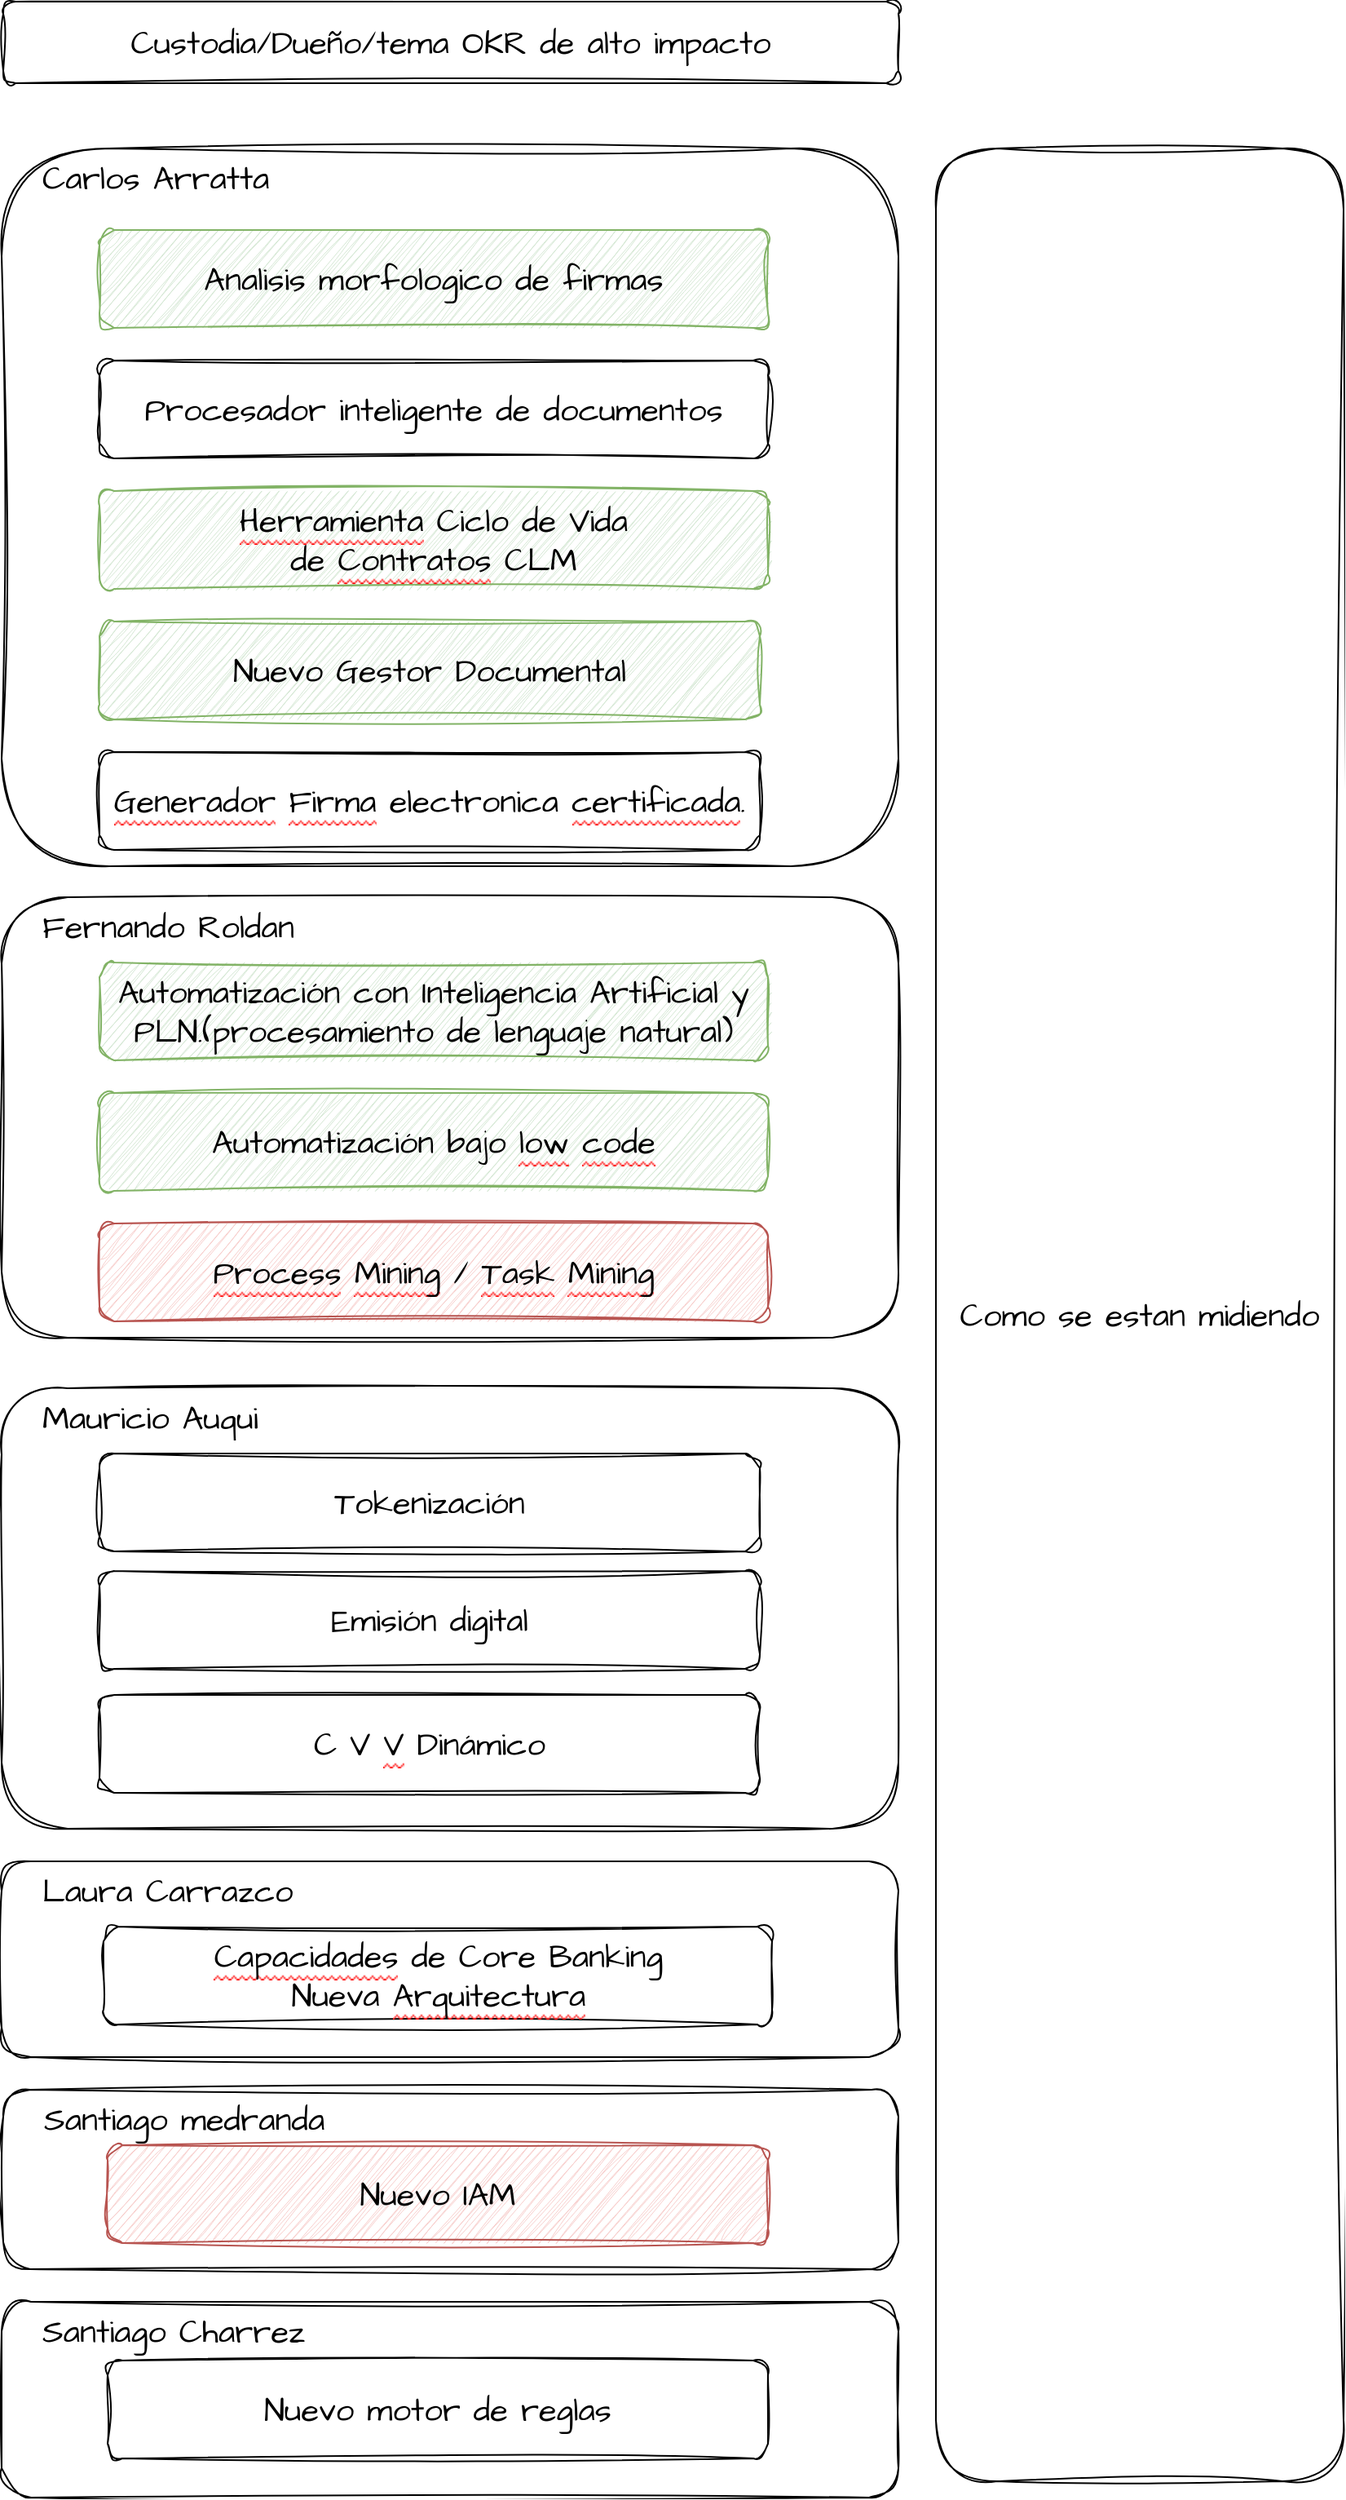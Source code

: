 <mxfile version="20.8.5" type="github" pages="2">
  <diagram id="6qL_FKRn-VJSjgMeZuZw" name="Custodia">
    <mxGraphModel dx="1940" dy="2104" grid="1" gridSize="10" guides="1" tooltips="1" connect="1" arrows="1" fold="1" page="1" pageScale="1" pageWidth="850" pageHeight="1100" math="0" shadow="0">
      <root>
        <mxCell id="0" />
        <mxCell id="1" parent="0" />
        <mxCell id="zCHwmClxqehuHZnsHQMJ-31" value="Santiago Charrez" style="rounded=1;whiteSpace=wrap;html=1;sketch=1;hachureGap=4;jiggle=2;curveFitting=1;fontFamily=Architects Daughter;fontSource=https%3A%2F%2Ffonts.googleapis.com%2Fcss%3Ffamily%3DArchitects%2BDaughter;fontSize=20;labelBackgroundColor=none;fillColor=default;strokeColor=default;align=left;verticalAlign=top;fontColor=#000000;spacingLeft=23;" parent="1" vertex="1">
          <mxGeometry x="20" y="330" width="550" height="120" as="geometry" />
        </mxCell>
        <mxCell id="zCHwmClxqehuHZnsHQMJ-27" value="Santiago medranda" style="rounded=1;whiteSpace=wrap;html=1;sketch=1;hachureGap=4;jiggle=2;curveFitting=1;fontFamily=Architects Daughter;fontSource=https%3A%2F%2Ffonts.googleapis.com%2Fcss%3Ffamily%3DArchitects%2BDaughter;fontSize=20;labelBackgroundColor=none;fillColor=default;strokeColor=default;align=left;verticalAlign=top;fontColor=#000000;spacingLeft=23;" parent="1" vertex="1">
          <mxGeometry x="21" y="200" width="549" height="110" as="geometry" />
        </mxCell>
        <mxCell id="zCHwmClxqehuHZnsHQMJ-26" value="Laura Carrazco" style="rounded=1;whiteSpace=wrap;html=1;sketch=1;hachureGap=4;jiggle=2;curveFitting=1;fontFamily=Architects Daughter;fontSource=https%3A%2F%2Ffonts.googleapis.com%2Fcss%3Ffamily%3DArchitects%2BDaughter;fontSize=20;labelBackgroundColor=none;fillColor=default;strokeColor=default;align=left;verticalAlign=top;fontColor=#000000;spacingLeft=23;" parent="1" vertex="1">
          <mxGeometry x="20" y="60" width="550" height="120" as="geometry" />
        </mxCell>
        <mxCell id="zCHwmClxqehuHZnsHQMJ-32" value="Mauricio Auqui" style="rounded=1;whiteSpace=wrap;html=1;sketch=1;hachureGap=4;jiggle=2;curveFitting=1;fontFamily=Architects Daughter;fontSource=https%3A%2F%2Ffonts.googleapis.com%2Fcss%3Ffamily%3DArchitects%2BDaughter;fontSize=20;fontColor=#000000;labelBackgroundColor=none;verticalAlign=top;align=left;spacingLeft=23;" parent="1" vertex="1">
          <mxGeometry x="20" y="-230" width="550" height="270" as="geometry" />
        </mxCell>
        <mxCell id="zCHwmClxqehuHZnsHQMJ-23" value="Fernando Roldan" style="rounded=1;whiteSpace=wrap;html=1;sketch=1;hachureGap=4;jiggle=2;curveFitting=1;fontFamily=Architects Daughter;fontSource=https%3A%2F%2Ffonts.googleapis.com%2Fcss%3Ffamily%3DArchitects%2BDaughter;fontSize=20;labelBackgroundColor=none;verticalAlign=top;align=left;fontColor=#000000;spacingLeft=23;" parent="1" vertex="1">
          <mxGeometry x="20" y="-531" width="550" height="270" as="geometry" />
        </mxCell>
        <mxCell id="zCHwmClxqehuHZnsHQMJ-18" value="Carlos Arratta" style="rounded=1;whiteSpace=wrap;html=1;sketch=1;hachureGap=4;jiggle=2;curveFitting=1;fontFamily=Architects Daughter;fontSource=https%3A%2F%2Ffonts.googleapis.com%2Fcss%3Ffamily%3DArchitects%2BDaughter;fontSize=20;fontColor=#000000;labelBackgroundColor=none;verticalAlign=top;align=left;spacingLeft=23;" parent="1" vertex="1">
          <mxGeometry x="20" y="-990" width="550" height="440" as="geometry" />
        </mxCell>
        <mxCell id="zCHwmClxqehuHZnsHQMJ-1" value="Analisis morfologico de firmas" style="rounded=1;whiteSpace=wrap;html=1;sketch=1;hachureGap=4;jiggle=2;curveFitting=1;fontFamily=Architects Daughter;fontSource=https%3A%2F%2Ffonts.googleapis.com%2Fcss%3Ffamily%3DArchitects%2BDaughter;fontSize=20;labelBackgroundColor=none;fillColor=#d5e8d4;strokeColor=#82b366;" parent="1" vertex="1">
          <mxGeometry x="80" y="-940" width="410" height="60" as="geometry" />
        </mxCell>
        <mxCell id="zCHwmClxqehuHZnsHQMJ-2" value="Procesador inteligente de documentos" style="text;whiteSpace=wrap;html=1;fontSize=20;fontFamily=Architects Daughter;align=center;verticalAlign=middle;fillColor=default;strokeColor=default;rounded=1;sketch=1;hachureGap=4;jiggle=2;curveFitting=1;fontSource=https%3A%2F%2Ffonts.googleapis.com%2Fcss%3Ffamily%3DArchitects%2BDaughter;fontColor=#000000;labelBackgroundColor=none;" parent="1" vertex="1">
          <mxGeometry x="80" y="-860" width="410" height="60" as="geometry" />
        </mxCell>
        <mxCell id="zCHwmClxqehuHZnsHQMJ-3" value="&lt;span style=&quot;margin: 0px; padding: 0.01px 0px 0px; user-select: text; -webkit-user-drag: none; -webkit-tap-highlight-color: transparent; touch-action: pan-x pan-y; font-variant-numeric: normal; font-variant-east-asian: normal; letter-spacing: 0px; text-align: left; font-size: 20px; font-kerning: none; line-height: 10px; vertical-align: -0.01px;&quot; lang=&quot;EN-US&quot; class=&quot;TextRun SCXP16540684 BCX0&quot; data-contrast=&quot;none&quot; data-usefontface=&quot;false&quot;&gt;&lt;span style=&quot;margin: 0px; padding: 0px; user-select: text; -webkit-user-drag: none; -webkit-tap-highlight-color: transparent; touch-action: pan-x pan-y; background-repeat: repeat-x; background-position: left bottom; background-image: url(&amp;quot;data:image/gif;base64,R0lGODlhBQAEAJECAP////8AAAAAAAAAACH5BAEAAAIALAAAAAAFAAQAAAIIlGAXCCHrTCgAOw==&amp;quot;); border-bottom: 1px solid transparent; vertical-align: 0.01px; line-height: 0px; position: relative; font-size: 20px;&quot; class=&quot;SpellingError SCXP16540684 BCX0&quot;&gt;Herramienta&lt;/span&gt;&lt;/span&gt;&lt;span style=&quot;margin: 0px; padding: 0.01px 0px 0px; user-select: text; -webkit-user-drag: none; -webkit-tap-highlight-color: transparent; touch-action: pan-x pan-y; font-variant-numeric: normal; font-variant-east-asian: normal; letter-spacing: 0px; text-align: left; font-size: 20px; font-kerning: none; line-height: 10px; vertical-align: -0.01px;&quot; lang=&quot;EN-US&quot; class=&quot;TextRun SCXP16540684 BCX0&quot; data-contrast=&quot;none&quot; data-usefontface=&quot;false&quot;&gt;&lt;span style=&quot;margin: 0px; padding: 0px; user-select: text; -webkit-user-drag: none; -webkit-tap-highlight-color: transparent; touch-action: pan-x pan-y; vertical-align: 0.01px; line-height: 0px; position: relative; font-size: 20px;&quot; class=&quot;NormalTextRun SCXP16540684 BCX0&quot;&gt;&amp;nbsp;&lt;/span&gt;&lt;/span&gt;&lt;span style=&quot;margin: 0px; padding: 0.01px 0px 0px; user-select: text; -webkit-user-drag: none; -webkit-tap-highlight-color: transparent; touch-action: pan-x pan-y; font-variant-numeric: normal; font-variant-east-asian: normal; letter-spacing: 0px; text-align: left; font-size: 20px; font-kerning: none; line-height: 10px; vertical-align: -0.01px;&quot; lang=&quot;EN-US&quot; class=&quot;TextRun SCXP16540684 BCX0&quot; data-contrast=&quot;none&quot; data-usefontface=&quot;false&quot;&gt;&lt;span style=&quot;margin: 0px; padding: 0px; user-select: text; -webkit-user-drag: none; -webkit-tap-highlight-color: transparent; touch-action: pan-x pan-y; vertical-align: 0.01px; line-height: 0px; position: relative; font-size: 20px;&quot; class=&quot;NormalTextRun SCXP16540684 BCX0&quot;&gt;Ciclo&lt;/span&gt;&lt;/span&gt;&lt;span style=&quot;margin: 0px; padding: 0.01px 0px 0px; user-select: text; -webkit-user-drag: none; -webkit-tap-highlight-color: transparent; touch-action: pan-x pan-y; font-variant-numeric: normal; font-variant-east-asian: normal; letter-spacing: 0px; text-align: left; font-size: 20px; font-kerning: none; line-height: 10px; vertical-align: -0.01px;&quot; lang=&quot;EN-US&quot; class=&quot;TextRun SCXP16540684 BCX0&quot; data-contrast=&quot;none&quot; data-usefontface=&quot;false&quot;&gt;&lt;span style=&quot;margin: 0px; padding: 0px; user-select: text; -webkit-user-drag: none; -webkit-tap-highlight-color: transparent; touch-action: pan-x pan-y; vertical-align: 0.01px; line-height: 0px; position: relative; font-size: 20px;&quot; class=&quot;NormalTextRun SCXP16540684 BCX0&quot;&gt;&amp;nbsp;de Vida de&amp;nbsp;&lt;/span&gt;&lt;span style=&quot;margin: 0px; padding: 0px; user-select: text; -webkit-user-drag: none; -webkit-tap-highlight-color: transparent; touch-action: pan-x pan-y; background-repeat: repeat-x; background-position: left bottom; background-image: url(&amp;quot;data:image/gif;base64,R0lGODlhBQAEAJECAP////8AAAAAAAAAACH5BAEAAAIALAAAAAAFAAQAAAIIlGAXCCHrTCgAOw==&amp;quot;); border-bottom: 1px solid transparent; vertical-align: 0.01px; line-height: 0px; position: relative; font-size: 20px;&quot; class=&quot;SpellingError SCXP16540684 BCX0&quot;&gt;Contratos&lt;/span&gt;&lt;span style=&quot;margin: 0px; padding: 0px; user-select: text; -webkit-user-drag: none; -webkit-tap-highlight-color: transparent; touch-action: pan-x pan-y; vertical-align: 0.01px; line-height: 0px; position: relative; font-size: 20px;&quot; class=&quot;NormalTextRun SCXP16540684 BCX0&quot;&gt;&amp;nbsp;CLM&lt;/span&gt;&lt;/span&gt;&lt;span style=&quot;margin: 0px; padding: 0px; user-select: text; -webkit-user-drag: none; -webkit-tap-highlight-color: transparent; touch-action: pan-x pan-y; text-align: left; font-size: 20px; line-height: 0px;&quot; class=&quot;EOP SCXP16540684 BCX0&quot;&gt;​&lt;/span&gt;" style="rounded=1;whiteSpace=wrap;html=1;sketch=1;hachureGap=4;jiggle=2;curveFitting=1;fontFamily=Architects Daughter;fontSource=https%3A%2F%2Ffonts.googleapis.com%2Fcss%3Ffamily%3DArchitects%2BDaughter;fontSize=20;labelBackgroundColor=none;fillColor=#d5e8d4;strokeColor=#82b366;" parent="1" vertex="1">
          <mxGeometry x="80" y="-780" width="410" height="60" as="geometry" />
        </mxCell>
        <mxCell id="zCHwmClxqehuHZnsHQMJ-4" value="&lt;span style=&quot;border-color: var(--border-color); font-variant-numeric: normal; font-variant-east-asian: normal; letter-spacing: 0px; margin: 0px; padding: 0.01px 0px 0px; user-select: text; -webkit-user-drag: none; -webkit-tap-highlight-color: transparent; touch-action: pan-x pan-y; text-align: left; font-size: 20px; font-kerning: none; line-height: 10px; vertical-align: -0.01px;&quot; lang=&quot;ES-ES&quot; class=&quot;TextRun SCXP204502447 BCX0&quot; data-contrast=&quot;none&quot; data-usefontface=&quot;false&quot;&gt;&lt;span style=&quot;border-color: var(--border-color); margin: 0px; padding: 0px; user-select: text; -webkit-user-drag: none; -webkit-tap-highlight-color: transparent; touch-action: pan-x pan-y; vertical-align: 0.01px; line-height: 0px; position: relative; font-size: 20px;&quot; class=&quot;NormalTextRun SCXP204502447 BCX0&quot;&gt;Automatización con Inteligencia Artificial y PLN.(procesamiento de lenguaje natural)&lt;/span&gt;&lt;/span&gt;&lt;span style=&quot;border-color: var(--border-color); margin: 0px; padding: 0px; user-select: text; -webkit-user-drag: none; -webkit-tap-highlight-color: transparent; touch-action: pan-x pan-y; text-align: left; font-size: 20px; line-height: 0px;&quot; class=&quot;EOP SCXP204502447 BCX0&quot;&gt;​&lt;/span&gt;" style="rounded=1;whiteSpace=wrap;html=1;sketch=1;hachureGap=4;jiggle=2;curveFitting=1;fontFamily=Architects Daughter;fontSource=https%3A%2F%2Ffonts.googleapis.com%2Fcss%3Ffamily%3DArchitects%2BDaughter;fontSize=20;labelBackgroundColor=none;fillColor=#d5e8d4;strokeColor=#82b366;" parent="1" vertex="1">
          <mxGeometry x="80" y="-491" width="410" height="60" as="geometry" />
        </mxCell>
        <mxCell id="zCHwmClxqehuHZnsHQMJ-5" value="&lt;span style=&quot;border-color: var(--border-color); font-variant-numeric: normal; font-variant-east-asian: normal; letter-spacing: 0px; margin: 0px; padding: 0.01px 0px 0px; user-select: text; -webkit-user-drag: none; -webkit-tap-highlight-color: transparent; touch-action: pan-x pan-y; text-align: left; font-size: 20px; font-kerning: none; line-height: 10px; vertical-align: -0.01px;&quot; lang=&quot;ES-ES&quot; class=&quot;TextRun SCXP37964244 BCX0&quot; data-contrast=&quot;none&quot; data-usefontface=&quot;false&quot;&gt;&lt;span style=&quot;border-color: var(--border-color); margin: 0px; padding: 0px; user-select: text; -webkit-user-drag: none; -webkit-tap-highlight-color: transparent; touch-action: pan-x pan-y; vertical-align: 0.01px; line-height: 0px; position: relative; font-size: 20px;&quot; class=&quot;NormalTextRun SCXP37964244 BCX0&quot;&gt;Automatización bajo&lt;span style=&quot;border-color: var(--border-color); font-size: 20px;&quot;&gt;&amp;nbsp;&lt;/span&gt;&lt;/span&gt;&lt;/span&gt;&lt;span style=&quot;border-color: var(--border-color); font-variant-numeric: normal; font-variant-east-asian: normal; letter-spacing: 0px; margin: 0px; padding: 0.01px 0px 0px; user-select: text; -webkit-user-drag: none; -webkit-tap-highlight-color: transparent; touch-action: pan-x pan-y; text-align: left; font-size: 20px; font-kerning: none; line-height: 10px; vertical-align: -0.01px;&quot; lang=&quot;ES-ES&quot; class=&quot;TextRun SCXP37964244 BCX0&quot; data-contrast=&quot;none&quot; data-usefontface=&quot;false&quot;&gt;&lt;span style=&quot;border-bottom: 1px solid transparent; margin: 0px; padding: 0px; user-select: text; -webkit-user-drag: none; -webkit-tap-highlight-color: transparent; touch-action: pan-x pan-y; background-repeat: repeat-x; background-position: left bottom; background-image: url(&amp;quot;data:image/gif;base64,R0lGODlhBQAEAJECAP////8AAAAAAAAAACH5BAEAAAIALAAAAAAFAAQAAAIIlGAXCCHrTCgAOw==&amp;quot;); vertical-align: 0.01px; line-height: 0px; position: relative; font-size: 20px;&quot; class=&quot;SpellingError SCXP37964244 BCX0&quot;&gt;low&lt;/span&gt;&lt;/span&gt;&lt;span style=&quot;border-color: var(--border-color); font-variant-numeric: normal; font-variant-east-asian: normal; letter-spacing: 0px; margin: 0px; padding: 0.01px 0px 0px; user-select: text; -webkit-user-drag: none; -webkit-tap-highlight-color: transparent; touch-action: pan-x pan-y; text-align: left; font-size: 20px; font-kerning: none; line-height: 10px; vertical-align: -0.01px;&quot; lang=&quot;ES-ES&quot; class=&quot;TextRun SCXP37964244 BCX0&quot; data-contrast=&quot;none&quot; data-usefontface=&quot;false&quot;&gt;&lt;span style=&quot;border-color: var(--border-color); margin: 0px; padding: 0px; user-select: text; -webkit-user-drag: none; -webkit-tap-highlight-color: transparent; touch-action: pan-x pan-y; vertical-align: 0.01px; line-height: 0px; position: relative; font-size: 20px;&quot; class=&quot;NormalTextRun SCXP37964244 BCX0&quot;&gt;&lt;span style=&quot;border-color: var(--border-color); font-size: 20px;&quot;&gt;&amp;nbsp;&lt;/span&gt;&lt;/span&gt;&lt;/span&gt;&lt;span style=&quot;border-color: var(--border-color); font-variant-numeric: normal; font-variant-east-asian: normal; letter-spacing: 0px; margin: 0px; padding: 0.01px 0px 0px; user-select: text; -webkit-user-drag: none; -webkit-tap-highlight-color: transparent; touch-action: pan-x pan-y; text-align: left; font-size: 20px; font-kerning: none; line-height: 10px; vertical-align: -0.01px;&quot; lang=&quot;ES-ES&quot; class=&quot;TextRun SCXP37964244 BCX0&quot; data-contrast=&quot;none&quot; data-usefontface=&quot;false&quot;&gt;&lt;span style=&quot;border-bottom: 1px solid transparent; margin: 0px; padding: 0px; user-select: text; -webkit-user-drag: none; -webkit-tap-highlight-color: transparent; touch-action: pan-x pan-y; background-repeat: repeat-x; background-position: left bottom; background-image: url(&amp;quot;data:image/gif;base64,R0lGODlhBQAEAJECAP////8AAAAAAAAAACH5BAEAAAIALAAAAAAFAAQAAAIIlGAXCCHrTCgAOw==&amp;quot;); vertical-align: 0.01px; line-height: 0px; position: relative; font-size: 20px;&quot; class=&quot;SpellingError SCXP37964244 BCX0&quot;&gt;code&lt;/span&gt;&lt;/span&gt;&lt;span style=&quot;border-color: var(--border-color); margin: 0px; padding: 0px; user-select: text; -webkit-user-drag: none; -webkit-tap-highlight-color: transparent; touch-action: pan-x pan-y; text-align: left; font-size: 20px; line-height: 0px;&quot; class=&quot;EOP SCXP37964244 BCX0&quot;&gt;​&lt;/span&gt;" style="rounded=1;whiteSpace=wrap;html=1;sketch=1;hachureGap=4;jiggle=2;curveFitting=1;fontFamily=Architects Daughter;fontSource=https%3A%2F%2Ffonts.googleapis.com%2Fcss%3Ffamily%3DArchitects%2BDaughter;fontSize=20;labelBackgroundColor=none;fillColor=#d5e8d4;strokeColor=#82b366;" parent="1" vertex="1">
          <mxGeometry x="80" y="-411" width="410" height="60" as="geometry" />
        </mxCell>
        <mxCell id="zCHwmClxqehuHZnsHQMJ-6" value="&lt;span style=&quot;margin: 0px; padding: 0.01px 0px 0px; user-select: text; -webkit-user-drag: none; -webkit-tap-highlight-color: transparent; touch-action: pan-x pan-y; font-variant-numeric: normal; font-variant-east-asian: normal; letter-spacing: 0px; text-align: left; font-size: 20px; font-kerning: none; line-height: 10px; vertical-align: -0.01px;&quot; lang=&quot;ES-MX&quot; class=&quot;TextRun SCXP263970467 BCX0&quot; data-contrast=&quot;none&quot; data-usefontface=&quot;false&quot;&gt;&lt;span style=&quot;margin: 0px; padding: 0px; user-select: text; -webkit-user-drag: none; -webkit-tap-highlight-color: transparent; touch-action: pan-x pan-y; background-repeat: repeat-x; background-position: left bottom; background-image: url(&amp;quot;data:image/gif;base64,R0lGODlhBQAEAJECAP////8AAAAAAAAAACH5BAEAAAIALAAAAAAFAAQAAAIIlGAXCCHrTCgAOw==&amp;quot;); border-bottom: 1px solid transparent; vertical-align: 0.01px; line-height: 0px; position: relative; font-size: 20px;&quot; class=&quot;SpellingError SCXP263970467 BCX0&quot;&gt;Process&lt;/span&gt;&lt;/span&gt;&lt;span style=&quot;margin: 0px; padding: 0.01px 0px 0px; user-select: text; -webkit-user-drag: none; -webkit-tap-highlight-color: transparent; touch-action: pan-x pan-y; font-variant-numeric: normal; font-variant-east-asian: normal; letter-spacing: 0px; text-align: left; font-size: 20px; font-kerning: none; line-height: 10px; vertical-align: -0.01px;&quot; lang=&quot;ES-MX&quot; class=&quot;TextRun SCXP263970467 BCX0&quot; data-contrast=&quot;none&quot; data-usefontface=&quot;false&quot;&gt;&lt;span style=&quot;margin: 0px; padding: 0px; user-select: text; -webkit-user-drag: none; -webkit-tap-highlight-color: transparent; touch-action: pan-x pan-y; vertical-align: 0.01px; line-height: 0px; position: relative; font-size: 20px;&quot; class=&quot;NormalTextRun SCXP263970467 BCX0&quot;&gt;&amp;nbsp;&lt;/span&gt;&lt;/span&gt;&lt;span style=&quot;margin: 0px; padding: 0.01px 0px 0px; user-select: text; -webkit-user-drag: none; -webkit-tap-highlight-color: transparent; touch-action: pan-x pan-y; font-variant-numeric: normal; font-variant-east-asian: normal; letter-spacing: 0px; text-align: left; font-size: 20px; font-kerning: none; line-height: 10px; vertical-align: -0.01px;&quot; lang=&quot;ES-MX&quot; class=&quot;TextRun SCXP263970467 BCX0&quot; data-contrast=&quot;none&quot; data-usefontface=&quot;false&quot;&gt;&lt;span style=&quot;margin: 0px; padding: 0px; user-select: text; -webkit-user-drag: none; -webkit-tap-highlight-color: transparent; touch-action: pan-x pan-y; background-repeat: repeat-x; background-position: left bottom; background-image: url(&amp;quot;data:image/gif;base64,R0lGODlhBQAEAJECAP////8AAAAAAAAAACH5BAEAAAIALAAAAAAFAAQAAAIIlGAXCCHrTCgAOw==&amp;quot;); border-bottom: 1px solid transparent; vertical-align: 0.01px; line-height: 0px; position: relative; font-size: 20px;&quot; class=&quot;SpellingError SCXP263970467 BCX0&quot;&gt;Mining&lt;/span&gt;&lt;/span&gt;&lt;span style=&quot;margin: 0px; padding: 0.01px 0px 0px; user-select: text; -webkit-user-drag: none; -webkit-tap-highlight-color: transparent; touch-action: pan-x pan-y; font-variant-numeric: normal; font-variant-east-asian: normal; letter-spacing: 0px; text-align: left; font-size: 20px; font-kerning: none; line-height: 10px; vertical-align: -0.01px;&quot; lang=&quot;ES-MX&quot; class=&quot;TextRun SCXP263970467 BCX0&quot; data-contrast=&quot;none&quot; data-usefontface=&quot;false&quot;&gt;&lt;span style=&quot;margin: 0px; padding: 0px; user-select: text; -webkit-user-drag: none; -webkit-tap-highlight-color: transparent; touch-action: pan-x pan-y; vertical-align: 0.01px; line-height: 0px; position: relative; font-size: 20px;&quot; class=&quot;NormalTextRun SCXP263970467 BCX0&quot;&gt;&amp;nbsp;/&amp;nbsp;&lt;/span&gt;&lt;/span&gt;&lt;span style=&quot;margin: 0px; padding: 0.01px 0px 0px; user-select: text; -webkit-user-drag: none; -webkit-tap-highlight-color: transparent; touch-action: pan-x pan-y; font-variant-numeric: normal; font-variant-east-asian: normal; letter-spacing: 0px; text-align: left; font-size: 20px; font-kerning: none; line-height: 10px; vertical-align: -0.01px;&quot; lang=&quot;ES-MX&quot; class=&quot;TextRun SCXP263970467 BCX0&quot; data-contrast=&quot;none&quot; data-usefontface=&quot;false&quot;&gt;&lt;span style=&quot;margin: 0px; padding: 0px; user-select: text; -webkit-user-drag: none; -webkit-tap-highlight-color: transparent; touch-action: pan-x pan-y; background-repeat: repeat-x; background-position: left bottom; background-image: url(&amp;quot;data:image/gif;base64,R0lGODlhBQAEAJECAP////8AAAAAAAAAACH5BAEAAAIALAAAAAAFAAQAAAIIlGAXCCHrTCgAOw==&amp;quot;); border-bottom: 1px solid transparent; vertical-align: 0.01px; line-height: 0px; position: relative; font-size: 20px;&quot; class=&quot;SpellingError SCXP263970467 BCX0&quot;&gt;Task&lt;/span&gt;&lt;/span&gt;&lt;span style=&quot;margin: 0px; padding: 0.01px 0px 0px; user-select: text; -webkit-user-drag: none; -webkit-tap-highlight-color: transparent; touch-action: pan-x pan-y; font-variant-numeric: normal; font-variant-east-asian: normal; letter-spacing: 0px; text-align: left; font-size: 20px; font-kerning: none; line-height: 10px; vertical-align: -0.01px;&quot; lang=&quot;ES-MX&quot; class=&quot;TextRun SCXP263970467 BCX0&quot; data-contrast=&quot;none&quot; data-usefontface=&quot;false&quot;&gt;&lt;span style=&quot;margin: 0px; padding: 0px; user-select: text; -webkit-user-drag: none; -webkit-tap-highlight-color: transparent; touch-action: pan-x pan-y; vertical-align: 0.01px; line-height: 0px; position: relative; font-size: 20px;&quot; class=&quot;NormalTextRun SCXP263970467 BCX0&quot;&gt;&amp;nbsp;&lt;/span&gt;&lt;/span&gt;&lt;span style=&quot;margin: 0px; padding: 0.01px 0px 0px; user-select: text; -webkit-user-drag: none; -webkit-tap-highlight-color: transparent; touch-action: pan-x pan-y; font-variant-numeric: normal; font-variant-east-asian: normal; letter-spacing: 0px; text-align: left; font-size: 20px; font-kerning: none; line-height: 10px; vertical-align: -0.01px;&quot; lang=&quot;ES-MX&quot; class=&quot;TextRun SCXP263970467 BCX0&quot; data-contrast=&quot;none&quot; data-usefontface=&quot;false&quot;&gt;&lt;span style=&quot;margin: 0px; padding: 0px; user-select: text; -webkit-user-drag: none; -webkit-tap-highlight-color: transparent; touch-action: pan-x pan-y; background-repeat: repeat-x; background-position: left bottom; background-image: url(&amp;quot;data:image/gif;base64,R0lGODlhBQAEAJECAP////8AAAAAAAAAACH5BAEAAAIALAAAAAAFAAQAAAIIlGAXCCHrTCgAOw==&amp;quot;); border-bottom: 1px solid transparent; vertical-align: 0.01px; line-height: 0px; position: relative; font-size: 20px;&quot; class=&quot;SpellingError SCXP263970467 BCX0&quot;&gt;Mining&lt;/span&gt;&lt;/span&gt;&lt;span style=&quot;margin: 0px; padding: 0px; user-select: text; -webkit-user-drag: none; -webkit-tap-highlight-color: transparent; touch-action: pan-x pan-y; text-align: left; font-size: 20px; line-height: 0px;&quot; class=&quot;EOP SCXP263970467 BCX0&quot;&gt;​&lt;/span&gt;" style="rounded=1;whiteSpace=wrap;html=1;sketch=1;hachureGap=4;jiggle=2;curveFitting=1;fontFamily=Architects Daughter;fontSource=https%3A%2F%2Ffonts.googleapis.com%2Fcss%3Ffamily%3DArchitects%2BDaughter;fontSize=20;labelBackgroundColor=none;fillColor=#f8cecc;strokeColor=#b85450;" parent="1" vertex="1">
          <mxGeometry x="80" y="-331" width="410" height="60" as="geometry" />
        </mxCell>
        <mxCell id="zCHwmClxqehuHZnsHQMJ-7" value="&lt;span style=&quot;margin: 0px; padding: 0.01px 0px 0px; user-select: text; -webkit-user-drag: none; -webkit-tap-highlight-color: transparent; touch-action: pan-x pan-y; font-variant-numeric: normal; font-variant-east-asian: normal; letter-spacing: 0px; text-align: left; font-size: 20px; font-kerning: none; line-height: 10px; vertical-align: -0.01px;&quot; lang=&quot;EN-US&quot; class=&quot;TextRun SCXP249253817 BCX0&quot; data-contrast=&quot;none&quot; data-usefontface=&quot;false&quot;&gt;&lt;span style=&quot;margin: 0px; padding: 0px; user-select: text; -webkit-user-drag: none; -webkit-tap-highlight-color: transparent; touch-action: pan-x pan-y; background-repeat: repeat-x; background-position: left bottom; background-image: url(&amp;quot;data:image/gif;base64,R0lGODlhBQAEAJECAP////8AAAAAAAAAACH5BAEAAAIALAAAAAAFAAQAAAIIlGAXCCHrTCgAOw==&amp;quot;); border-bottom: 1px solid transparent; vertical-align: 0.01px; line-height: 0px; position: relative; font-size: 20px;&quot; class=&quot;SpellingError SCXP249253817 BCX0&quot;&gt;Capacidades&lt;/span&gt;&lt;/span&gt;&lt;span style=&quot;margin: 0px; padding: 0.01px 0px 0px; user-select: text; -webkit-user-drag: none; -webkit-tap-highlight-color: transparent; touch-action: pan-x pan-y; font-variant-numeric: normal; font-variant-east-asian: normal; letter-spacing: 0px; text-align: left; font-size: 20px; font-kerning: none; line-height: 10px; vertical-align: -0.01px;&quot; lang=&quot;EN-US&quot; class=&quot;TextRun SCXP249253817 BCX0&quot; data-contrast=&quot;none&quot; data-usefontface=&quot;false&quot;&gt;&lt;span style=&quot;margin: 0px; padding: 0px; user-select: text; -webkit-user-drag: none; -webkit-tap-highlight-color: transparent; touch-action: pan-x pan-y; vertical-align: 0.01px; line-height: 0px; position: relative; font-size: 20px;&quot; class=&quot;NormalTextRun SCXP249253817 BCX0&quot;&gt;&amp;nbsp;de Core Banking Nueva&amp;nbsp;&lt;/span&gt;&lt;span style=&quot;margin: 0px; padding: 0px; user-select: text; -webkit-user-drag: none; -webkit-tap-highlight-color: transparent; touch-action: pan-x pan-y; background-repeat: repeat-x; background-position: left bottom; background-image: url(&amp;quot;data:image/gif;base64,R0lGODlhBQAEAJECAP////8AAAAAAAAAACH5BAEAAAIALAAAAAAFAAQAAAIIlGAXCCHrTCgAOw==&amp;quot;); border-bottom: 1px solid transparent; vertical-align: 0.01px; line-height: 0px; position: relative; font-size: 20px;&quot; class=&quot;SpellingError SCXP249253817 BCX0&quot;&gt;Arquitectura&lt;/span&gt;&lt;/span&gt;&lt;span style=&quot;margin: 0px; padding: 0px; user-select: text; -webkit-user-drag: none; -webkit-tap-highlight-color: transparent; touch-action: pan-x pan-y; text-align: left; font-size: 20px; line-height: 0px;&quot; class=&quot;EOP SCXP249253817 BCX0&quot;&gt;​&lt;/span&gt;" style="rounded=1;whiteSpace=wrap;html=1;sketch=1;hachureGap=4;jiggle=2;curveFitting=1;fontFamily=Architects Daughter;fontSource=https%3A%2F%2Ffonts.googleapis.com%2Fcss%3Ffamily%3DArchitects%2BDaughter;fontSize=20;fontColor=#000000;labelBackgroundColor=none;" parent="1" vertex="1">
          <mxGeometry x="82.5" y="100" width="410" height="60" as="geometry" />
        </mxCell>
        <mxCell id="zCHwmClxqehuHZnsHQMJ-8" value="&lt;span style=&quot;margin: 0px; padding: 0.01px 0px 0px; user-select: text; -webkit-user-drag: none; -webkit-tap-highlight-color: transparent; touch-action: pan-x pan-y; font-variant-numeric: normal; font-variant-east-asian: normal; letter-spacing: 0px; text-align: left; font-size: 20px; font-kerning: none; line-height: 10px; vertical-align: -0.01px;&quot; lang=&quot;ES-ES&quot; class=&quot;TextRun SCXP138355457 BCX0&quot; data-contrast=&quot;none&quot; data-usefontface=&quot;false&quot;&gt;&lt;span style=&quot;margin: 0px; padding: 0px; user-select: text; -webkit-user-drag: none; -webkit-tap-highlight-color: transparent; touch-action: pan-x pan-y; vertical-align: 0.01px; line-height: 0px; position: relative; font-size: 20px;&quot; class=&quot;NormalTextRun SCXP138355457 BCX0&quot;&gt;Nuevo IAM&lt;/span&gt;&lt;/span&gt;&lt;span style=&quot;margin: 0px; padding: 0px; user-select: text; -webkit-user-drag: none; -webkit-tap-highlight-color: transparent; touch-action: pan-x pan-y; text-align: left; font-size: 20px; line-height: 0px;&quot; class=&quot;EOP SCXP138355457 BCX0&quot;&gt;​&lt;/span&gt;" style="rounded=1;whiteSpace=wrap;html=1;sketch=1;hachureGap=4;jiggle=2;curveFitting=1;fontFamily=Architects Daughter;fontSource=https%3A%2F%2Ffonts.googleapis.com%2Fcss%3Ffamily%3DArchitects%2BDaughter;fontSize=20;labelBackgroundColor=none;fillColor=#f8cecc;strokeColor=#b85450;" parent="1" vertex="1">
          <mxGeometry x="85" y="234" width="405" height="60" as="geometry" />
        </mxCell>
        <mxCell id="zCHwmClxqehuHZnsHQMJ-9" value="&lt;span style=&quot;margin: 0px; padding: 0.01px 0px 0px; user-select: text; -webkit-user-drag: none; -webkit-tap-highlight-color: transparent; touch-action: pan-x pan-y; font-variant-numeric: normal; font-variant-east-asian: normal; letter-spacing: 0px; text-align: left; font-size: 20px; font-kerning: none; line-height: 10px; vertical-align: -0.01px;&quot; lang=&quot;EN-US&quot; class=&quot;TextRun SCXP215410241 BCX0&quot; data-contrast=&quot;none&quot; data-usefontface=&quot;false&quot; data-scheme-color=&quot;@B55F00,8,18:75000&quot;&gt;&lt;span style=&quot;margin: 0px; padding: 0px; user-select: text; -webkit-user-drag: none; -webkit-tap-highlight-color: transparent; touch-action: pan-x pan-y; vertical-align: 0.01px; line-height: 0px; position: relative; font-size: 20px;&quot; class=&quot;NormalTextRun SCXP215410241 BCX0&quot;&gt;Nuevo Gestor Documental&lt;/span&gt;&lt;/span&gt;&lt;span style=&quot;margin: 0px; padding: 0px; user-select: text; -webkit-user-drag: none; -webkit-tap-highlight-color: transparent; touch-action: pan-x pan-y; text-align: left; font-size: 20px; line-height: 0px;&quot; class=&quot;EOP SCXP215410241 BCX0&quot;&gt;​&lt;/span&gt;" style="rounded=1;whiteSpace=wrap;html=1;sketch=1;hachureGap=4;jiggle=2;curveFitting=1;fontFamily=Architects Daughter;fontSource=https%3A%2F%2Ffonts.googleapis.com%2Fcss%3Ffamily%3DArchitects%2BDaughter;fontSize=20;labelBackgroundColor=none;fillColor=#d5e8d4;strokeColor=#82b366;" parent="1" vertex="1">
          <mxGeometry x="80" y="-700" width="405" height="60" as="geometry" />
        </mxCell>
        <mxCell id="zCHwmClxqehuHZnsHQMJ-10" value="&lt;span style=&quot;margin: 0px; padding: 0.01px 0px 0px; user-select: text; -webkit-user-drag: none; -webkit-tap-highlight-color: transparent; touch-action: pan-x pan-y; font-variant-numeric: normal; font-variant-east-asian: normal; letter-spacing: 0px; text-align: left; font-size: 20px; font-kerning: none; line-height: 10px; vertical-align: -0.01px;&quot; lang=&quot;EN-US&quot; class=&quot;TextRun SCXP170444952 BCX0&quot; data-contrast=&quot;none&quot; data-usefontface=&quot;false&quot; data-scheme-color=&quot;@B55F00,8,18:75000&quot;&gt;&lt;span style=&quot;margin: 0px; padding: 0px; user-select: text; -webkit-user-drag: none; -webkit-tap-highlight-color: transparent; touch-action: pan-x pan-y; background-repeat: repeat-x; background-position: left bottom; background-image: url(&amp;quot;data:image/gif;base64,R0lGODlhBQAEAJECAP////8AAAAAAAAAACH5BAEAAAIALAAAAAAFAAQAAAIIlGAXCCHrTCgAOw==&amp;quot;); border-bottom: 1px solid transparent; vertical-align: 0.01px; line-height: 0px; position: relative; font-size: 20px;&quot; class=&quot;SpellingError SCXP170444952 BCX0&quot;&gt;Generador&lt;/span&gt;&lt;/span&gt;&lt;span style=&quot;margin: 0px; padding: 0.01px 0px 0px; user-select: text; -webkit-user-drag: none; -webkit-tap-highlight-color: transparent; touch-action: pan-x pan-y; font-variant-numeric: normal; font-variant-east-asian: normal; letter-spacing: 0px; text-align: left; font-size: 20px; font-kerning: none; line-height: 10px; vertical-align: -0.01px;&quot; lang=&quot;EN-US&quot; class=&quot;TextRun SCXP170444952 BCX0&quot; data-contrast=&quot;none&quot; data-usefontface=&quot;false&quot; data-scheme-color=&quot;@B55F00,8,18:75000&quot;&gt;&lt;span style=&quot;margin: 0px; padding: 0px; user-select: text; -webkit-user-drag: none; -webkit-tap-highlight-color: transparent; touch-action: pan-x pan-y; vertical-align: 0.01px; line-height: 0px; position: relative; font-size: 20px;&quot; class=&quot;NormalTextRun SCXP170444952 BCX0&quot;&gt;&amp;nbsp;&lt;/span&gt;&lt;/span&gt;&lt;span style=&quot;margin: 0px; padding: 0.01px 0px 0px; user-select: text; -webkit-user-drag: none; -webkit-tap-highlight-color: transparent; touch-action: pan-x pan-y; font-variant-numeric: normal; font-variant-east-asian: normal; letter-spacing: 0px; text-align: left; font-size: 20px; font-kerning: none; line-height: 10px; vertical-align: -0.01px;&quot; lang=&quot;EN-US&quot; class=&quot;TextRun SCXP170444952 BCX0&quot; data-contrast=&quot;none&quot; data-usefontface=&quot;false&quot; data-scheme-color=&quot;@B55F00,8,18:75000&quot;&gt;&lt;span style=&quot;margin: 0px; padding: 0px; user-select: text; -webkit-user-drag: none; -webkit-tap-highlight-color: transparent; touch-action: pan-x pan-y; background-repeat: repeat-x; background-position: left bottom; background-image: url(&amp;quot;data:image/gif;base64,R0lGODlhBQAEAJECAP////8AAAAAAAAAACH5BAEAAAIALAAAAAAFAAQAAAIIlGAXCCHrTCgAOw==&amp;quot;); border-bottom: 1px solid transparent; vertical-align: 0.01px; line-height: 0px; position: relative; font-size: 20px;&quot; class=&quot;SpellingError SCXP170444952 BCX0&quot;&gt;Firma&lt;/span&gt;&lt;/span&gt;&lt;span style=&quot;margin: 0px; padding: 0.01px 0px 0px; user-select: text; -webkit-user-drag: none; -webkit-tap-highlight-color: transparent; touch-action: pan-x pan-y; font-variant-numeric: normal; font-variant-east-asian: normal; letter-spacing: 0px; text-align: left; font-size: 20px; font-kerning: none; line-height: 10px; vertical-align: -0.01px;&quot; lang=&quot;EN-US&quot; class=&quot;TextRun SCXP170444952 BCX0&quot; data-contrast=&quot;none&quot; data-usefontface=&quot;false&quot; data-scheme-color=&quot;@B55F00,8,18:75000&quot;&gt;&lt;span style=&quot;margin: 0px; padding: 0px; user-select: text; -webkit-user-drag: none; -webkit-tap-highlight-color: transparent; touch-action: pan-x pan-y; vertical-align: 0.01px; line-height: 0px; position: relative; font-size: 20px;&quot; class=&quot;NormalTextRun SCXP170444952 BCX0&quot;&gt;&amp;nbsp;electronica&amp;nbsp;&lt;/span&gt;&lt;/span&gt;&lt;span style=&quot;margin: 0px; padding: 0.01px 0px 0px; user-select: text; -webkit-user-drag: none; -webkit-tap-highlight-color: transparent; touch-action: pan-x pan-y; font-variant-numeric: normal; font-variant-east-asian: normal; letter-spacing: 0px; text-align: left; font-size: 20px; font-kerning: none; line-height: 10px; vertical-align: -0.01px;&quot; lang=&quot;EN-US&quot; class=&quot;TextRun SCXP170444952 BCX0&quot; data-contrast=&quot;none&quot; data-usefontface=&quot;false&quot; data-scheme-color=&quot;@B55F00,8,18:75000&quot;&gt;&lt;span style=&quot;margin: 0px; padding: 0px; user-select: text; -webkit-user-drag: none; -webkit-tap-highlight-color: transparent; touch-action: pan-x pan-y; background-repeat: repeat-x; background-position: left bottom; background-image: url(&amp;quot;data:image/gif;base64,R0lGODlhBQAEAJECAP////8AAAAAAAAAACH5BAEAAAIALAAAAAAFAAQAAAIIlGAXCCHrTCgAOw==&amp;quot;); border-bottom: 1px solid transparent; vertical-align: 0.01px; line-height: 0px; position: relative; font-size: 20px;&quot; class=&quot;SpellingError SCXP170444952 BCX0&quot;&gt;certificada&lt;/span&gt;&lt;/span&gt;&lt;span style=&quot;margin: 0px; padding: 0.01px 0px 0px; user-select: text; -webkit-user-drag: none; -webkit-tap-highlight-color: transparent; touch-action: pan-x pan-y; font-variant-numeric: normal; font-variant-east-asian: normal; letter-spacing: 0px; text-align: left; font-size: 20px; font-kerning: none; line-height: 10px; vertical-align: -0.01px;&quot; lang=&quot;EN-US&quot; class=&quot;TextRun SCXP170444952 BCX0&quot; data-contrast=&quot;none&quot; data-usefontface=&quot;false&quot; data-scheme-color=&quot;@B55F00,8,18:75000&quot;&gt;&lt;span style=&quot;margin: 0px; padding: 0px; user-select: text; -webkit-user-drag: none; -webkit-tap-highlight-color: transparent; touch-action: pan-x pan-y; vertical-align: 0.01px; line-height: 0px; position: relative; font-size: 20px;&quot; class=&quot;NormalTextRun SCXP170444952 BCX0&quot;&gt;.&lt;/span&gt;&lt;/span&gt;&lt;span style=&quot;margin: 0px; padding: 0px; user-select: text; -webkit-user-drag: none; -webkit-tap-highlight-color: transparent; touch-action: pan-x pan-y; text-align: left; font-size: 20px; line-height: 0px;&quot; class=&quot;EOP SCXP170444952 BCX0&quot;&gt;​&lt;/span&gt;" style="rounded=1;whiteSpace=wrap;html=1;sketch=1;hachureGap=4;jiggle=2;curveFitting=1;fontFamily=Architects Daughter;fontSource=https%3A%2F%2Ffonts.googleapis.com%2Fcss%3Ffamily%3DArchitects%2BDaughter;fontSize=20;fontColor=#000000;labelBackgroundColor=none;" parent="1" vertex="1">
          <mxGeometry x="80" y="-620" width="405" height="60" as="geometry" />
        </mxCell>
        <mxCell id="zCHwmClxqehuHZnsHQMJ-11" value="&lt;span style=&quot;margin: 0px; padding: 0.01px 0px 0px; user-select: text; -webkit-user-drag: none; -webkit-tap-highlight-color: transparent; touch-action: pan-x pan-y; font-variant-numeric: normal; font-variant-east-asian: normal; letter-spacing: 0px; text-align: left; font-size: 20px; font-kerning: none; line-height: 10px; vertical-align: -0.01px;&quot; lang=&quot;ES-MX&quot; class=&quot;TextRun SCXP256422290 BCX0&quot; data-contrast=&quot;none&quot; data-usefontface=&quot;false&quot;&gt;&lt;span style=&quot;margin: 0px; padding: 0px; user-select: text; -webkit-user-drag: none; -webkit-tap-highlight-color: transparent; touch-action: pan-x pan-y; vertical-align: 0.01px; line-height: 0px; position: relative; font-size: 20px;&quot; class=&quot;NormalTextRun SCXP256422290 BCX0&quot;&gt;Nuevo motor de reglas&lt;/span&gt;&lt;/span&gt;&lt;span style=&quot;margin: 0px; padding: 0px; user-select: text; -webkit-user-drag: none; -webkit-tap-highlight-color: transparent; touch-action: pan-x pan-y; text-align: left; font-size: 20px; line-height: 0px;&quot; class=&quot;EOP SCXP256422290 BCX0&quot;&gt;​&lt;/span&gt;" style="rounded=1;whiteSpace=wrap;html=1;sketch=1;hachureGap=4;jiggle=2;curveFitting=1;fontFamily=Architects Daughter;fontSource=https%3A%2F%2Ffonts.googleapis.com%2Fcss%3Ffamily%3DArchitects%2BDaughter;fontSize=20;fontColor=#000000;labelBackgroundColor=none;" parent="1" vertex="1">
          <mxGeometry x="85" y="366" width="405" height="60" as="geometry" />
        </mxCell>
        <mxCell id="zCHwmClxqehuHZnsHQMJ-12" value="&lt;span style=&quot;accent-color: auto; place-content: normal; place-items: normal; place-self: auto; alignment-baseline: auto; animation: 0s ease 0s 1 normal none running none; app-region: none; appearance: none; aspect-ratio: auto; backdrop-filter: none; backface-visibility: visible; background-image: none; background-position: 0% 0%; background-size: auto; background-repeat: repeat; background-attachment: scroll; background-origin: padding-box; background-clip: border-box; background-blend-mode: normal; baseline-shift: 0px; border-image: none 100% / 1 / 0 stretch; border-color: rgb(0, 0, 0); border-collapse: separate; border-end-end-radius: 0px; border-end-start-radius: 0px; border-width: 0px; border-style: none; border-spacing: 0px; border-start-end-radius: 0px; border-start-start-radius: 0px; border-radius: 0px; inset: auto; box-shadow: none; box-sizing: content-box; break-after: auto; break-before: auto; break-inside: auto; buffered-rendering: auto; caption-side: top; caret-color: rgb(0, 0, 0); clear: none; clip: auto; clip-path: none; clip-rule: nonzero; color-interpolation: srgb; color-interpolation-filters: linearrgb; color-rendering: auto; color-scheme: normal; columns: auto auto; column-fill: balance; gap: normal; column-rule: 0px none rgb(0, 0, 0); column-span: none; contain: none; contain-intrinsic-block-size: none; contain-intrinsic-size: none; contain-intrinsic-inline-size: none; container: none; content: normal; content-visibility: visible; counter-increment: none; counter-reset: none; counter-set: none; cursor: text; cx: 0px; cy: 0px; d: none; direction: ltr; display: inline; dominant-baseline: auto; empty-cells: show; fill: rgb(0, 0, 0); fill-opacity: 1; fill-rule: nonzero; filter: none; flex: 0 1 auto; flex-flow: row nowrap; float: none; flood-color: rgb(0, 0, 0); flood-opacity: 1; font-feature-settings: normal; font-kerning: none; font-optical-sizing: auto; font-palette: normal; font-size: 20px; font-stretch: 100%; font-synthesis: weight style small-caps; font-variant-ligatures: no-common-ligatures no-discretionary-ligatures no-historical-ligatures no-contextual; font-variant-numeric: normal; font-variant-east-asian: normal; font-variation-settings: normal; forced-color-adjust: auto; grid-area: auto / auto / auto / auto; grid: auto-flow auto / none; height: auto; hyphenate-character: auto; hyphens: manual; image-orientation: from-image; image-rendering: auto; inline-size: auto; inset-block: auto; inset-inline: auto; isolation: auto; lighting-color: rgb(255, 255, 255); line-height: 10px; list-style: outside none disc; margin: 0px; marker: none; mask: none; mask-type: luminance; max-height: none; max-width: none; min-height: 0px; min-width: 0px; mix-blend-mode: normal; object-fit: fill; object-position: 50% 50%; object-view-box: none; offset: none 0px auto 0deg; opacity: 1; order: 0; outline: rgb(0, 0, 0) none 0px; outline-offset: 0px; overflow: visible; overflow-anchor: auto; overflow-clip-margin: 0px; overflow-wrap: break-word; overscroll-behavior-block: auto; overscroll-behavior-inline: auto; overscroll-behavior: auto; padding: 0.01px 0px 0px; page: auto; paint-order: normal; perspective: none; perspective-origin: 0px 0px; pointer-events: all; position: static; quotes: auto; r: 0px; resize: none; rotate: none; ruby-position: over; rx: auto; ry: auto; scale: none; scroll-behavior: auto; scroll-margin-block: 0px; scroll-margin: 0px; scroll-margin-inline: 0px; scroll-padding-block: auto; scroll-padding: auto; scroll-padding-inline: auto; scroll-snap-align: none; scroll-snap-stop: normal; scroll-snap-type: none; scrollbar-gutter: auto; shape-image-threshold: 0; shape-margin: 0px; shape-outside: none; shape-rendering: auto; speak: normal; stop-color: rgb(0, 0, 0); stop-opacity: 1; stroke: none; stroke-dasharray: none; stroke-dashoffset: 0px; stroke-linecap: butt; stroke-linejoin: miter; stroke-miterlimit: 4; stroke-opacity: 1; stroke-width: 1px; tab-size: 8; table-layout: auto; text-align: left; text-align-last: auto; text-anchor: start; text-combine-upright: none; text-decoration-style: solid; text-decoration-color: rgb(0, 0, 0); text-decoration-skip-ink: none; text-emphasis: none rgb(0, 0, 0); text-emphasis-position: over; text-orientation: mixed; text-overflow: clip; text-rendering: auto; text-shadow: none; text-size-adjust: auto; text-underline-offset: auto; text-underline-position: auto; touch-action: pan-x pan-y; transform: none; transform-box: view-box; transform-origin: 0px 0px; transform-style: flat; transition: all 0s ease 0s; translate: none; unicode-bidi: normal; user-select: text; vector-effect: none; vertical-align: -0.01px; visibility: visible; border-block-end: 0px none rgb(0, 0, 0); border-block-start: 0px none rgb(0, 0, 0); border-inline-end: 0px none rgb(0, 0, 0); -webkit-border-image: none; border-inline-start: 0px none rgb(0, 0, 0); -webkit-box-align: stretch; -webkit-box-decoration-break: slice; -webkit-box-direction: normal; -webkit-box-flex: 0; -webkit-box-ordinal-group: 1; -webkit-box-orient: horizontal; -webkit-box-pack: start; -webkit-font-smoothing: auto; -webkit-highlight: none; -webkit-line-break: after-white-space; -webkit-locale: &amp;quot;en-US&amp;quot;; block-size: auto; margin-block: 0px; margin-inline: 0px; -webkit-mask-box-image-source: none; -webkit-mask-box-image-slice: 0 fill; -webkit-mask-box-image-width: auto; -webkit-mask-box-image-outset: 0; -webkit-mask-box-image-repeat: stretch; -webkit-mask: none 0% 0% / auto repeat border-box border-box; -webkit-mask-composite: source-over; max-block-size: none; max-inline-size: none; min-block-size: 0px; min-inline-size: 0px; padding-block: 0.01px 0px; padding-inline: 0px; -webkit-print-color-adjust: economy; -webkit-rtl-ordering: logical; -webkit-ruby-position: before; -webkit-tap-highlight-color: rgba(0, 0, 0, 0); -webkit-text-combine: none; -webkit-text-fill-color: rgb(0, 0, 0); -webkit-text-orientation: vertical-right; -webkit-text-security: none; -webkit-text-stroke-color: rgb(0, 0, 0); -webkit-user-drag: none; -webkit-user-modify: read-write; -webkit-writing-mode: horizontal-tb; width: auto; will-change: auto; word-break: normal; writing-mode: horizontal-tb; x: 0px; y: 0px; z-index: auto; zoom: 1;&quot; lang=&quot;EN-US&quot; class=&quot;TextRun SCXP247995841 BCX0&quot; data-contrast=&quot;none&quot; data-usefontface=&quot;false&quot;&gt;&lt;span style=&quot;vertical-align: 0.01px; line-height: 0px; position: relative; font-size: 20px;&quot; class=&quot;SpellingError SCXP247995841 BCX0&quot;&gt;Tokenización&lt;/span&gt;&lt;/span&gt;" style="rounded=1;whiteSpace=wrap;html=1;sketch=1;hachureGap=4;jiggle=2;curveFitting=1;fontFamily=Architects Daughter;fontSource=https%3A%2F%2Ffonts.googleapis.com%2Fcss%3Ffamily%3DArchitects%2BDaughter;fontSize=20;fontColor=#000000;labelBackgroundColor=none;" parent="1" vertex="1">
          <mxGeometry x="80" y="-190" width="405" height="60" as="geometry" />
        </mxCell>
        <mxCell id="zCHwmClxqehuHZnsHQMJ-13" value="&lt;span style=&quot;margin: 0px; padding: 0.01px 0px 0px; user-select: text; -webkit-user-drag: none; -webkit-tap-highlight-color: transparent; touch-action: pan-x pan-y; font-variant-numeric: normal; font-variant-east-asian: normal; letter-spacing: 0px; text-align: left; font-size: 20px; font-kerning: none; line-height: 10px; vertical-align: -0.01px;&quot; lang=&quot;ES-ES&quot; class=&quot;TextRun SCXP55534440 BCX0&quot; data-contrast=&quot;none&quot; data-usefontface=&quot;false&quot;&gt;&lt;span style=&quot;margin: 0px; padding: 0px; user-select: text; -webkit-user-drag: none; -webkit-tap-highlight-color: transparent; touch-action: pan-x pan-y; vertical-align: 0.01px; line-height: 0px; position: relative; font-size: 20px;&quot; class=&quot;NormalTextRun SCXP55534440 BCX0&quot;&gt;Emisión digital&lt;/span&gt;&lt;/span&gt;&lt;span style=&quot;margin: 0px; padding: 0px; user-select: text; -webkit-user-drag: none; -webkit-tap-highlight-color: transparent; touch-action: pan-x pan-y; text-align: left; font-size: 20px; line-height: 0px;&quot; class=&quot;EOP SCXP55534440 BCX0&quot;&gt;​&lt;/span&gt;" style="rounded=1;whiteSpace=wrap;html=1;sketch=1;hachureGap=4;jiggle=2;curveFitting=1;fontFamily=Architects Daughter;fontSource=https%3A%2F%2Ffonts.googleapis.com%2Fcss%3Ffamily%3DArchitects%2BDaughter;fontSize=20;fontColor=#000000;labelBackgroundColor=none;" parent="1" vertex="1">
          <mxGeometry x="80" y="-118" width="405" height="60" as="geometry" />
        </mxCell>
        <mxCell id="zCHwmClxqehuHZnsHQMJ-14" value="&lt;span style=&quot;margin: 0px; padding: 0.01px 0px 0px; user-select: text; -webkit-user-drag: none; -webkit-tap-highlight-color: transparent; touch-action: pan-x pan-y; font-variant-numeric: normal; font-variant-east-asian: normal; letter-spacing: 0px; text-align: left; font-size: 20px; font-kerning: none; line-height: 10px; vertical-align: -0.01px;&quot; lang=&quot;ES-ES&quot; class=&quot;TextRun SCXP144491287 BCX0&quot; data-contrast=&quot;none&quot; data-usefontface=&quot;false&quot;&gt;&lt;span style=&quot;margin: 0px; padding: 0px; user-select: text; -webkit-user-drag: none; -webkit-tap-highlight-color: transparent; touch-action: pan-x pan-y; vertical-align: 0.01px; line-height: 0px; position: relative; font-size: 20px;&quot; class=&quot;NormalTextRun SCXP144491287 BCX0&quot;&gt;C V&amp;nbsp;&lt;/span&gt;&lt;/span&gt;&lt;span style=&quot;margin: 0px; padding: 0.01px 0px 0px; user-select: text; -webkit-user-drag: none; -webkit-tap-highlight-color: transparent; touch-action: pan-x pan-y; font-variant-numeric: normal; font-variant-east-asian: normal; letter-spacing: 0px; text-align: left; font-size: 20px; font-kerning: none; line-height: 10px; vertical-align: -0.01px;&quot; lang=&quot;ES-ES&quot; class=&quot;TextRun SCXP144491287 BCX0&quot; data-contrast=&quot;none&quot; data-usefontface=&quot;false&quot;&gt;&lt;span style=&quot;margin: 0px; padding: 0px; user-select: text; -webkit-user-drag: none; -webkit-tap-highlight-color: transparent; touch-action: pan-x pan-y; background-repeat: repeat-x; background-position: left bottom; background-image: url(&amp;quot;data:image/gif;base64,R0lGODlhBQAEAJECAP////8AAAAAAAAAACH5BAEAAAIALAAAAAAFAAQAAAIIlGAXCCHrTCgAOw==&amp;quot;); border-bottom: 1px solid transparent; vertical-align: 0.01px; line-height: 0px; position: relative; font-size: 20px;&quot; class=&quot;SpellingError SCXP144491287 BCX0&quot;&gt;V&lt;/span&gt;&lt;/span&gt;&lt;span style=&quot;margin: 0px; padding: 0.01px 0px 0px; user-select: text; -webkit-user-drag: none; -webkit-tap-highlight-color: transparent; touch-action: pan-x pan-y; font-variant-numeric: normal; font-variant-east-asian: normal; letter-spacing: 0px; text-align: left; font-size: 20px; font-kerning: none; line-height: 10px; vertical-align: -0.01px;&quot; lang=&quot;ES-ES&quot; class=&quot;TextRun SCXP144491287 BCX0&quot; data-contrast=&quot;none&quot; data-usefontface=&quot;false&quot;&gt;&lt;span style=&quot;margin: 0px; padding: 0px; user-select: text; -webkit-user-drag: none; -webkit-tap-highlight-color: transparent; touch-action: pan-x pan-y; vertical-align: 0.01px; line-height: 0px; position: relative; font-size: 20px;&quot; class=&quot;NormalTextRun SCXP144491287 BCX0&quot;&gt;&amp;nbsp;Dinámico&lt;/span&gt;&lt;/span&gt;&lt;span style=&quot;margin: 0px; padding: 0px; user-select: text; -webkit-user-drag: none; -webkit-tap-highlight-color: transparent; touch-action: pan-x pan-y; text-align: left; font-size: 20px; line-height: 0px;&quot; class=&quot;EOP SCXP144491287 BCX0&quot;&gt;​&lt;/span&gt;" style="rounded=1;whiteSpace=wrap;html=1;sketch=1;hachureGap=4;jiggle=2;curveFitting=1;fontFamily=Architects Daughter;fontSource=https%3A%2F%2Ffonts.googleapis.com%2Fcss%3Ffamily%3DArchitects%2BDaughter;fontSize=20;fontColor=#000000;labelBackgroundColor=none;" parent="1" vertex="1">
          <mxGeometry x="80" y="-42" width="405" height="60" as="geometry" />
        </mxCell>
        <mxCell id="zCHwmClxqehuHZnsHQMJ-15" value="Como se estan midiendo" style="rounded=1;whiteSpace=wrap;html=1;sketch=1;hachureGap=4;jiggle=2;curveFitting=1;fontFamily=Architects Daughter;fontSource=https%3A%2F%2Ffonts.googleapis.com%2Fcss%3Ffamily%3DArchitects%2BDaughter;fontSize=20;" parent="1" vertex="1">
          <mxGeometry x="593" y="-990" width="250" height="1430" as="geometry" />
        </mxCell>
        <mxCell id="zCHwmClxqehuHZnsHQMJ-17" value="Custodia/Dueño/tema OKR de alto impacto" style="whiteSpace=wrap;html=1;fontSize=20;fontFamily=Architects Daughter;fontColor=#000000;rounded=1;sketch=1;hachureGap=4;jiggle=2;curveFitting=1;fontSource=https%3A%2F%2Ffonts.googleapis.com%2Fcss%3Ffamily%3DArchitects%2BDaughter;labelBackgroundColor=none;" parent="1" vertex="1">
          <mxGeometry x="21" y="-1080" width="549" height="50" as="geometry" />
        </mxCell>
      </root>
    </mxGraphModel>
  </diagram>
  <diagram name="POC" id="kqnXD6m9YXMOY7LqXLp8">
    <mxGraphModel dx="1343" dy="1795" grid="1" gridSize="10" guides="1" tooltips="1" connect="1" arrows="1" fold="1" page="1" pageScale="1" pageWidth="850" pageHeight="1100" math="0" shadow="0">
      <root>
        <mxCell id="_bcPP0k4VmUGyIp4uJ1w-0" />
        <mxCell id="_bcPP0k4VmUGyIp4uJ1w-1" parent="_bcPP0k4VmUGyIp4uJ1w-0" />
        <mxCell id="_bcPP0k4VmUGyIp4uJ1w-7" value="Santiago de Jesus Vargas" style="rounded=1;whiteSpace=wrap;html=1;sketch=1;hachureGap=4;jiggle=2;curveFitting=1;fontFamily=Architects Daughter;fontSource=https%3A%2F%2Ffonts.googleapis.com%2Fcss%3Ffamily%3DArchitects%2BDaughter;fontSize=20;fontColor=#000000;labelBackgroundColor=none;verticalAlign=top;align=left;spacingLeft=23;" parent="_bcPP0k4VmUGyIp4uJ1w-1" vertex="1">
          <mxGeometry x="20" y="-990" width="550" height="1080" as="geometry" />
        </mxCell>
        <UserObject label="Monese" link="https://pichincha-my.sharepoint.com/:f:/r/personal/svargasb_pichincha_com/Documents/Santiago/Nuevas%20Capacidades/Mis%20temas/2_POC/ANC_POC_Monese?csf=1&amp;web=1&amp;e=NTrSIB" id="_bcPP0k4VmUGyIp4uJ1w-8">
          <mxCell style="rounded=1;whiteSpace=wrap;html=1;sketch=1;hachureGap=4;jiggle=2;curveFitting=1;fontFamily=Architects Daughter;fontSource=https%3A%2F%2Ffonts.googleapis.com%2Fcss%3Ffamily%3DArchitects%2BDaughter;fontSize=20;fontColor=#000000;labelBackgroundColor=none;" parent="_bcPP0k4VmUGyIp4uJ1w-1" vertex="1">
            <mxGeometry x="80" y="-930" width="410" height="60" as="geometry" />
          </mxCell>
        </UserObject>
        <mxCell id="_bcPP0k4VmUGyIp4uJ1w-9" value="Biometria por voz" style="text;whiteSpace=wrap;html=1;fontSize=20;fontFamily=Architects Daughter;align=center;verticalAlign=middle;fillColor=default;strokeColor=default;rounded=1;sketch=1;hachureGap=4;jiggle=2;curveFitting=1;fontSource=https%3A%2F%2Ffonts.googleapis.com%2Fcss%3Ffamily%3DArchitects%2BDaughter;fontColor=#000000;labelBackgroundColor=none;" parent="_bcPP0k4VmUGyIp4uJ1w-1" vertex="1">
          <mxGeometry x="77.5" y="-540" width="410" height="60" as="geometry" />
        </mxCell>
        <mxCell id="_bcPP0k4VmUGyIp4uJ1w-10" value="&lt;div style=&quot;text-align: left;&quot;&gt;&lt;span style=&quot;background-color: initial;&quot;&gt;Biometria facial&lt;/span&gt;&lt;/div&gt;" style="rounded=1;whiteSpace=wrap;html=1;sketch=1;hachureGap=4;jiggle=2;curveFitting=1;fontFamily=Architects Daughter;fontSource=https%3A%2F%2Ffonts.googleapis.com%2Fcss%3Ffamily%3DArchitects%2BDaughter;fontSize=20;gradientColor=none;fontColor=#000000;labelBackgroundColor=none;" parent="_bcPP0k4VmUGyIp4uJ1w-1" vertex="1">
          <mxGeometry x="77.5" y="-460" width="410" height="60" as="geometry" />
        </mxCell>
        <mxCell id="_bcPP0k4VmUGyIp4uJ1w-12" value="&lt;div style=&quot;text-align: left;&quot;&gt;Mock Banca móvil&lt;/div&gt;" style="rounded=1;whiteSpace=wrap;html=1;sketch=1;hachureGap=4;jiggle=2;curveFitting=1;fontFamily=Architects Daughter;fontSource=https%3A%2F%2Ffonts.googleapis.com%2Fcss%3Ffamily%3DArchitects%2BDaughter;fontSize=20;fontColor=#000000;labelBackgroundColor=none;" parent="_bcPP0k4VmUGyIp4uJ1w-1" vertex="1">
          <mxGeometry x="80" y="-765" width="410" height="60" as="geometry" />
        </mxCell>
        <mxCell id="_bcPP0k4VmUGyIp4uJ1w-13" value="&lt;div style=&quot;text-align: left;&quot;&gt;Libreria Super APP&lt;/div&gt;" style="rounded=1;whiteSpace=wrap;html=1;sketch=1;hachureGap=4;jiggle=2;curveFitting=1;fontFamily=Architects Daughter;fontSource=https%3A%2F%2Ffonts.googleapis.com%2Fcss%3Ffamily%3DArchitects%2BDaughter;fontSize=20;fontColor=#000000;labelBackgroundColor=none;" parent="_bcPP0k4VmUGyIp4uJ1w-1" vertex="1">
          <mxGeometry x="80" y="-685" width="410" height="60" as="geometry" />
        </mxCell>
        <mxCell id="_bcPP0k4VmUGyIp4uJ1w-14" value="Smart contracts" style="rounded=1;whiteSpace=wrap;html=1;sketch=1;hachureGap=4;jiggle=2;curveFitting=1;fontFamily=Architects Daughter;fontSource=https%3A%2F%2Ffonts.googleapis.com%2Fcss%3Ffamily%3DArchitects%2BDaughter;fontSize=20;fontColor=#000000;labelBackgroundColor=none;" parent="_bcPP0k4VmUGyIp4uJ1w-1" vertex="1">
          <mxGeometry x="80" y="-156" width="400" height="60" as="geometry" />
        </mxCell>
        <mxCell id="_bcPP0k4VmUGyIp4uJ1w-15" value="ChatGPT" style="rounded=1;whiteSpace=wrap;html=1;sketch=1;hachureGap=4;jiggle=2;curveFitting=1;fontFamily=Architects Daughter;fontSource=https%3A%2F%2Ffonts.googleapis.com%2Fcss%3Ffamily%3DArchitects%2BDaughter;fontSize=20;fontColor=#000000;labelBackgroundColor=none;" parent="_bcPP0k4VmUGyIp4uJ1w-1" vertex="1">
          <mxGeometry x="77.5" y="-86" width="405" height="60" as="geometry" />
        </mxCell>
        <mxCell id="_bcPP0k4VmUGyIp4uJ1w-16" value="&lt;div style=&quot;text-align: left;&quot;&gt;&lt;span style=&quot;background-color: initial;&quot;&gt;Biometria de huellas&lt;/span&gt;&lt;/div&gt;" style="rounded=1;whiteSpace=wrap;html=1;sketch=1;hachureGap=4;jiggle=2;curveFitting=1;fontFamily=Architects Daughter;fontSource=https%3A%2F%2Ffonts.googleapis.com%2Fcss%3Ffamily%3DArchitects%2BDaughter;fontSize=20;fontColor=#000000;labelBackgroundColor=none;" parent="_bcPP0k4VmUGyIp4uJ1w-1" vertex="1">
          <mxGeometry x="77.5" y="-380" width="405" height="60" as="geometry" />
        </mxCell>
        <mxCell id="_bcPP0k4VmUGyIp4uJ1w-17" value="&lt;div style=&quot;text-align: left;&quot;&gt;&lt;span style=&quot;background-color: initial;&quot;&gt;Morfologia de firmas&lt;/span&gt;&lt;/div&gt;" style="rounded=1;whiteSpace=wrap;html=1;sketch=1;hachureGap=4;jiggle=2;curveFitting=1;fontFamily=Architects Daughter;fontSource=https%3A%2F%2Ffonts.googleapis.com%2Fcss%3Ffamily%3DArchitects%2BDaughter;fontSize=20;fontColor=#000000;labelBackgroundColor=none;" parent="_bcPP0k4VmUGyIp4uJ1w-1" vertex="1">
          <mxGeometry x="80" y="-855" width="405" height="60" as="geometry" />
        </mxCell>
        <mxCell id="_bcPP0k4VmUGyIp4uJ1w-19" value="&lt;span style=&quot;accent-color: auto; place-content: normal; place-items: normal; place-self: auto; alignment-baseline: auto; animation: 0s ease 0s 1 normal none running none; app-region: none; appearance: none; aspect-ratio: auto; backdrop-filter: none; backface-visibility: visible; background-image: none; background-position: 0% 0%; background-size: auto; background-repeat: repeat; background-attachment: scroll; background-origin: padding-box; background-clip: border-box; background-blend-mode: normal; baseline-shift: 0px; border-image: none 100% / 1 / 0 stretch; border-color: rgb(0, 0, 0); border-collapse: separate; border-end-end-radius: 0px; border-end-start-radius: 0px; border-width: 0px; border-style: none; border-spacing: 0px; border-start-end-radius: 0px; border-start-start-radius: 0px; border-radius: 0px; inset: auto; box-shadow: none; box-sizing: content-box; break-after: auto; break-before: auto; break-inside: auto; buffered-rendering: auto; caption-side: top; caret-color: rgb(0, 0, 0); clear: none; clip: auto; clip-path: none; clip-rule: nonzero; color-interpolation: srgb; color-interpolation-filters: linearrgb; color-rendering: auto; color-scheme: normal; columns: auto auto; column-fill: balance; gap: normal; column-rule: 0px none rgb(0, 0, 0); column-span: none; contain: none; contain-intrinsic-block-size: none; contain-intrinsic-size: none; contain-intrinsic-inline-size: none; container: none; content: normal; content-visibility: visible; counter-increment: none; counter-reset: none; counter-set: none; cursor: text; cx: 0px; cy: 0px; d: none; direction: ltr; display: inline; dominant-baseline: auto; empty-cells: show; fill: rgb(0, 0, 0); fill-opacity: 1; fill-rule: nonzero; filter: none; flex: 0 1 auto; flex-flow: row nowrap; float: none; flood-color: rgb(0, 0, 0); flood-opacity: 1; font-feature-settings: normal; font-kerning: none; font-optical-sizing: auto; font-palette: normal; font-size: 20px; font-stretch: 100%; font-synthesis: weight style small-caps; font-variant-ligatures: no-common-ligatures no-discretionary-ligatures no-historical-ligatures no-contextual; font-variant-numeric: normal; font-variant-east-asian: normal; font-variation-settings: normal; forced-color-adjust: auto; grid-area: auto / auto / auto / auto; grid: auto-flow auto / none; height: auto; hyphenate-character: auto; hyphens: manual; image-orientation: from-image; image-rendering: auto; inline-size: auto; inset-block: auto; inset-inline: auto; isolation: auto; lighting-color: rgb(255, 255, 255); line-height: 10px; list-style: outside none disc; margin: 0px; marker: none; mask: none; mask-type: luminance; max-height: none; max-width: none; min-height: 0px; min-width: 0px; mix-blend-mode: normal; object-fit: fill; object-position: 50% 50%; object-view-box: none; offset: none 0px auto 0deg; opacity: 1; order: 0; outline: rgb(0, 0, 0) none 0px; outline-offset: 0px; overflow: visible; overflow-anchor: auto; overflow-clip-margin: 0px; overflow-wrap: break-word; overscroll-behavior-block: auto; overscroll-behavior-inline: auto; overscroll-behavior: auto; padding: 0.01px 0px 0px; page: auto; paint-order: normal; perspective: none; perspective-origin: 0px 0px; pointer-events: all; position: static; quotes: auto; r: 0px; resize: none; rotate: none; ruby-position: over; rx: auto; ry: auto; scale: none; scroll-behavior: auto; scroll-margin-block: 0px; scroll-margin: 0px; scroll-margin-inline: 0px; scroll-padding-block: auto; scroll-padding: auto; scroll-padding-inline: auto; scroll-snap-align: none; scroll-snap-stop: normal; scroll-snap-type: none; scrollbar-gutter: auto; shape-image-threshold: 0; shape-margin: 0px; shape-outside: none; shape-rendering: auto; speak: normal; stop-color: rgb(0, 0, 0); stop-opacity: 1; stroke: none; stroke-dasharray: none; stroke-dashoffset: 0px; stroke-linecap: butt; stroke-linejoin: miter; stroke-miterlimit: 4; stroke-opacity: 1; stroke-width: 1px; tab-size: 8; table-layout: auto; text-align: left; text-align-last: auto; text-anchor: start; text-combine-upright: none; text-decoration-style: solid; text-decoration-color: rgb(0, 0, 0); text-decoration-skip-ink: none; text-emphasis: none rgb(0, 0, 0); text-emphasis-position: over; text-orientation: mixed; text-overflow: clip; text-rendering: auto; text-shadow: none; text-size-adjust: auto; text-underline-offset: auto; text-underline-position: auto; touch-action: pan-x pan-y; transform: none; transform-box: view-box; transform-origin: 0px 0px; transform-style: flat; transition: all 0s ease 0s; translate: none; unicode-bidi: normal; user-select: text; vector-effect: none; vertical-align: -0.01px; visibility: visible; border-block-end: 0px none rgb(0, 0, 0); border-block-start: 0px none rgb(0, 0, 0); border-inline-end: 0px none rgb(0, 0, 0); -webkit-border-image: none; border-inline-start: 0px none rgb(0, 0, 0); -webkit-box-align: stretch; -webkit-box-decoration-break: slice; -webkit-box-direction: normal; -webkit-box-flex: 0; -webkit-box-ordinal-group: 1; -webkit-box-orient: horizontal; -webkit-box-pack: start; -webkit-font-smoothing: auto; -webkit-highlight: none; -webkit-line-break: after-white-space; -webkit-locale: &amp;quot;en-US&amp;quot;; block-size: auto; margin-block: 0px; margin-inline: 0px; -webkit-mask-box-image-source: none; -webkit-mask-box-image-slice: 0 fill; -webkit-mask-box-image-width: auto; -webkit-mask-box-image-outset: 0; -webkit-mask-box-image-repeat: stretch; -webkit-mask: none 0% 0% / auto repeat border-box border-box; -webkit-mask-composite: source-over; max-block-size: none; max-inline-size: none; min-block-size: 0px; min-inline-size: 0px; padding-block: 0.01px 0px; padding-inline: 0px; -webkit-print-color-adjust: economy; -webkit-rtl-ordering: logical; -webkit-ruby-position: before; -webkit-tap-highlight-color: rgba(0, 0, 0, 0); -webkit-text-combine: none; -webkit-text-fill-color: rgb(0, 0, 0); -webkit-text-orientation: vertical-right; -webkit-text-security: none; -webkit-text-stroke-color: rgb(0, 0, 0); -webkit-user-drag: none; -webkit-user-modify: read-write; -webkit-writing-mode: horizontal-tb; width: auto; will-change: auto; word-break: normal; writing-mode: horizontal-tb; x: 0px; y: 0px; z-index: auto; zoom: 1;&quot; lang=&quot;EN-US&quot; class=&quot;TextRun SCXP247995841 BCX0&quot; data-contrast=&quot;none&quot; data-usefontface=&quot;false&quot;&gt;&lt;span style=&quot;vertical-align: 0.01px; line-height: 0px; position: relative; font-size: 20px;&quot; class=&quot;SpellingError SCXP247995841 BCX0&quot;&gt;QR&lt;/span&gt;&lt;/span&gt;" style="rounded=1;whiteSpace=wrap;html=1;sketch=1;hachureGap=4;jiggle=2;curveFitting=1;fontFamily=Architects Daughter;fontSource=https%3A%2F%2Ffonts.googleapis.com%2Fcss%3Ffamily%3DArchitects%2BDaughter;fontSize=20;fontColor=#000000;labelBackgroundColor=none;" parent="_bcPP0k4VmUGyIp4uJ1w-1" vertex="1">
          <mxGeometry x="80" y="-610" width="405" height="60" as="geometry" />
        </mxCell>
        <mxCell id="_bcPP0k4VmUGyIp4uJ1w-20" value="VSTS para equipos agiles" style="rounded=1;whiteSpace=wrap;html=1;sketch=1;hachureGap=4;jiggle=2;curveFitting=1;fontFamily=Architects Daughter;fontSource=https%3A%2F%2Ffonts.googleapis.com%2Fcss%3Ffamily%3DArchitects%2BDaughter;fontSize=20;fontColor=#000000;labelBackgroundColor=none;" parent="_bcPP0k4VmUGyIp4uJ1w-1" vertex="1">
          <mxGeometry x="80" y="-306" width="405" height="60" as="geometry" />
        </mxCell>
        <mxCell id="_bcPP0k4VmUGyIp4uJ1w-21" value="FFLAGS" style="rounded=1;whiteSpace=wrap;html=1;sketch=1;hachureGap=4;jiggle=2;curveFitting=1;fontFamily=Architects Daughter;fontSource=https%3A%2F%2Ffonts.googleapis.com%2Fcss%3Ffamily%3DArchitects%2BDaughter;fontSize=20;fontColor=#000000;labelBackgroundColor=none;" parent="_bcPP0k4VmUGyIp4uJ1w-1" vertex="1">
          <mxGeometry x="80" y="-230" width="405" height="60" as="geometry" />
        </mxCell>
        <mxCell id="_bcPP0k4VmUGyIp4uJ1w-22" value="Sistema de Medición del equipo&lt;br&gt;Azure devops" style="rounded=1;whiteSpace=wrap;html=1;sketch=1;hachureGap=4;jiggle=2;curveFitting=1;fontFamily=Architects Daughter;fontSource=https%3A%2F%2Ffonts.googleapis.com%2Fcss%3Ffamily%3DArchitects%2BDaughter;fontSize=20;" parent="_bcPP0k4VmUGyIp4uJ1w-1" vertex="1">
          <mxGeometry x="590" y="-980" width="350" height="90" as="geometry" />
        </mxCell>
        <mxCell id="_bcPP0k4VmUGyIp4uJ1w-23" value="2023" style="whiteSpace=wrap;html=1;fontSize=20;fontFamily=Architects Daughter;fontColor=#000000;rounded=1;sketch=1;hachureGap=4;jiggle=2;curveFitting=1;fontSource=https%3A%2F%2Ffonts.googleapis.com%2Fcss%3Ffamily%3DArchitects%2BDaughter;labelBackgroundColor=none;" parent="_bcPP0k4VmUGyIp4uJ1w-1" vertex="1">
          <mxGeometry x="21" y="-1080" width="549" height="50" as="geometry" />
        </mxCell>
        <UserObject label="(Portafolio backlog)" link="https://learn.microsoft.com/en-us/azure/devops/boards/work-items/guidance/agile-process-workflow?view=azure-devops" id="BzRKbqC-d9Z4UfPbNkjI-1">
          <mxCell style="rounded=1;whiteSpace=wrap;html=1;sketch=1;hachureGap=4;jiggle=2;curveFitting=1;fontFamily=Architects Daughter;fontSource=https%3A%2F%2Ffonts.googleapis.com%2Fcss%3Ffamily%3DArchitects%2BDaughter;fontSize=20;align=left;verticalAlign=top;spacingLeft=9;" parent="_bcPP0k4VmUGyIp4uJ1w-1" vertex="1">
            <mxGeometry x="590" y="-880" width="360" height="320" as="geometry" />
          </mxCell>
        </UserObject>
        <mxCell id="BzRKbqC-d9Z4UfPbNkjI-8" style="edgeStyle=orthogonalEdgeStyle;rounded=0;sketch=1;hachureGap=4;jiggle=2;curveFitting=1;orthogonalLoop=1;jettySize=auto;html=1;entryX=0;entryY=0.5;entryDx=0;entryDy=0;fontFamily=Architects Daughter;fontSource=https%3A%2F%2Ffonts.googleapis.com%2Fcss%3Ffamily%3DArchitects%2BDaughter;fontSize=16;" parent="_bcPP0k4VmUGyIp4uJ1w-1" source="BzRKbqC-d9Z4UfPbNkjI-2" target="BzRKbqC-d9Z4UfPbNkjI-5" edge="1">
          <mxGeometry relative="1" as="geometry" />
        </mxCell>
        <mxCell id="BzRKbqC-d9Z4UfPbNkjI-2" value="Epic" style="rounded=1;whiteSpace=wrap;html=1;sketch=1;hachureGap=4;jiggle=2;curveFitting=1;fontFamily=Architects Daughter;fontSource=https%3A%2F%2Ffonts.googleapis.com%2Fcss%3Ffamily%3DArchitects%2BDaughter;fontSize=20;align=left;verticalAlign=top;fillColor=#ff7b01;" parent="_bcPP0k4VmUGyIp4uJ1w-1" vertex="1">
          <mxGeometry x="610" y="-830" width="50" height="40" as="geometry" />
        </mxCell>
        <mxCell id="BzRKbqC-d9Z4UfPbNkjI-9" style="edgeStyle=orthogonalEdgeStyle;rounded=0;sketch=1;hachureGap=4;jiggle=2;curveFitting=1;orthogonalLoop=1;jettySize=auto;html=1;entryX=0;entryY=0.5;entryDx=0;entryDy=0;fontFamily=Architects Daughter;fontSource=https%3A%2F%2Ffonts.googleapis.com%2Fcss%3Ffamily%3DArchitects%2BDaughter;fontSize=16;" parent="_bcPP0k4VmUGyIp4uJ1w-1" source="BzRKbqC-d9Z4UfPbNkjI-5" target="BzRKbqC-d9Z4UfPbNkjI-6" edge="1">
          <mxGeometry relative="1" as="geometry" />
        </mxCell>
        <mxCell id="BzRKbqC-d9Z4UfPbNkjI-5" value="Feature" style="rounded=1;whiteSpace=wrap;html=1;sketch=1;hachureGap=4;jiggle=2;curveFitting=1;fontFamily=Architects Daughter;fontSource=https%3A%2F%2Ffonts.googleapis.com%2Fcss%3Ffamily%3DArchitects%2BDaughter;fontSize=20;align=left;verticalAlign=top;fillColor=#b062ff;" parent="_bcPP0k4VmUGyIp4uJ1w-1" vertex="1">
          <mxGeometry x="660" y="-780" width="85" height="38.56" as="geometry" />
        </mxCell>
        <mxCell id="BzRKbqC-d9Z4UfPbNkjI-10" style="edgeStyle=orthogonalEdgeStyle;rounded=0;sketch=1;hachureGap=4;jiggle=2;curveFitting=1;orthogonalLoop=1;jettySize=auto;html=1;entryX=0;entryY=0.5;entryDx=0;entryDy=0;fontFamily=Architects Daughter;fontSource=https%3A%2F%2Ffonts.googleapis.com%2Fcss%3Ffamily%3DArchitects%2BDaughter;fontSize=16;" parent="_bcPP0k4VmUGyIp4uJ1w-1" source="BzRKbqC-d9Z4UfPbNkjI-6" target="BzRKbqC-d9Z4UfPbNkjI-7" edge="1">
          <mxGeometry relative="1" as="geometry" />
        </mxCell>
        <mxCell id="BzRKbqC-d9Z4UfPbNkjI-6" value="User History" style="rounded=1;whiteSpace=wrap;html=1;sketch=1;hachureGap=4;jiggle=2;curveFitting=1;fontFamily=Architects Daughter;fontSource=https%3A%2F%2Ffonts.googleapis.com%2Fcss%3Ffamily%3DArchitects%2BDaughter;fontSize=20;align=left;verticalAlign=top;fillColor=#08a2e8;" parent="_bcPP0k4VmUGyIp4uJ1w-1" vertex="1">
          <mxGeometry x="730" y="-730" width="130" height="30" as="geometry" />
        </mxCell>
        <mxCell id="BzRKbqC-d9Z4UfPbNkjI-7" value="Task" style="rounded=1;whiteSpace=wrap;html=1;sketch=1;hachureGap=4;jiggle=2;curveFitting=1;fontFamily=Architects Daughter;fontSource=https%3A%2F%2Ffonts.googleapis.com%2Fcss%3Ffamily%3DArchitects%2BDaughter;fontSize=20;align=left;verticalAlign=top;fillColor=#fff203;" parent="_bcPP0k4VmUGyIp4uJ1w-1" vertex="1">
          <mxGeometry x="830" y="-685" width="60" height="30" as="geometry" />
        </mxCell>
        <mxCell id="Z2laQgp5YLbhHWAr0X5D-1" value="" style="endArrow=none;html=1;rounded=0;sketch=1;hachureGap=4;jiggle=2;curveFitting=1;fontFamily=Architects Daughter;fontSource=https%3A%2F%2Ffonts.googleapis.com%2Fcss%3Ffamily%3DArchitects%2BDaughter;fontSize=16;exitX=1;exitY=0.75;exitDx=0;exitDy=0;" parent="_bcPP0k4VmUGyIp4uJ1w-1" source="BzRKbqC-d9Z4UfPbNkjI-1" edge="1">
          <mxGeometry width="50" height="50" relative="1" as="geometry">
            <mxPoint x="660" y="-580" as="sourcePoint" />
            <mxPoint x="590" y="-640" as="targetPoint" />
          </mxGeometry>
        </mxCell>
        <mxCell id="Z2laQgp5YLbhHWAr0X5D-2" value="Issue" style="rounded=1;whiteSpace=wrap;html=1;sketch=1;hachureGap=4;jiggle=2;curveFitting=1;fontFamily=Architects Daughter;fontSource=https%3A%2F%2Ffonts.googleapis.com%2Fcss%3Ffamily%3DArchitects%2BDaughter;fontSize=20;fillColor=#ff7b01;" parent="_bcPP0k4VmUGyIp4uJ1w-1" vertex="1">
          <mxGeometry x="740" y="-625" width="70" height="35" as="geometry" />
        </mxCell>
        <mxCell id="yZ4pchrFguocry5lFTjv-1" value="Product backlog" style="text;html=1;strokeColor=none;fillColor=none;align=center;verticalAlign=middle;whiteSpace=wrap;rounded=0;sketch=1;hachureGap=4;jiggle=2;curveFitting=1;fontFamily=Architects Daughter;fontSource=https%3A%2F%2Ffonts.googleapis.com%2Fcss%3Ffamily%3DArchitects%2BDaughter;fontSize=20;" vertex="1" parent="_bcPP0k4VmUGyIp4uJ1w-1">
          <mxGeometry x="600" y="-730" width="80" height="50" as="geometry" />
        </mxCell>
        <mxCell id="yZ4pchrFguocry5lFTjv-2" value="" style="endArrow=none;html=1;rounded=0;sketch=1;hachureGap=4;jiggle=2;curveFitting=1;fontFamily=Architects Daughter;fontSource=https%3A%2F%2Ffonts.googleapis.com%2Fcss%3Ffamily%3DArchitects%2BDaughter;fontSize=16;exitX=1;exitY=0.75;exitDx=0;exitDy=0;" edge="1" parent="_bcPP0k4VmUGyIp4uJ1w-1">
          <mxGeometry width="50" height="50" relative="1" as="geometry">
            <mxPoint x="950.0" y="-735.48" as="sourcePoint" />
            <mxPoint x="590" y="-735.48" as="targetPoint" />
          </mxGeometry>
        </mxCell>
        <mxCell id="yZ4pchrFguocry5lFTjv-3" value="Issue tracking" style="text;html=1;strokeColor=none;fillColor=none;align=center;verticalAlign=middle;whiteSpace=wrap;rounded=0;sketch=1;hachureGap=4;jiggle=2;curveFitting=1;fontFamily=Architects Daughter;fontSource=https%3A%2F%2Ffonts.googleapis.com%2Fcss%3Ffamily%3DArchitects%2BDaughter;fontSize=20;" vertex="1" parent="_bcPP0k4VmUGyIp4uJ1w-1">
          <mxGeometry x="590" y="-632.5" width="140" height="50" as="geometry" />
        </mxCell>
        <mxCell id="yZ4pchrFguocry5lFTjv-4" value="PowerAPPS" style="rounded=1;whiteSpace=wrap;html=1;sketch=1;hachureGap=4;jiggle=2;curveFitting=1;fontFamily=Architects Daughter;fontSource=https%3A%2F%2Ffonts.googleapis.com%2Fcss%3Ffamily%3DArchitects%2BDaughter;fontSize=20;fontColor=#000000;labelBackgroundColor=none;" vertex="1" parent="_bcPP0k4VmUGyIp4uJ1w-1">
          <mxGeometry x="75" width="405" height="60" as="geometry" />
        </mxCell>
      </root>
    </mxGraphModel>
  </diagram>
</mxfile>
